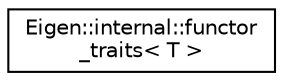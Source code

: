 digraph "Graphical Class Hierarchy"
{
  edge [fontname="Helvetica",fontsize="10",labelfontname="Helvetica",labelfontsize="10"];
  node [fontname="Helvetica",fontsize="10",shape=record];
  rankdir="LR";
  Node1 [label="Eigen::internal::functor\l_traits\< T \>",height=0.2,width=0.4,color="black", fillcolor="white", style="filled",URL="$struct_eigen_1_1internal_1_1functor__traits.html"];
}
